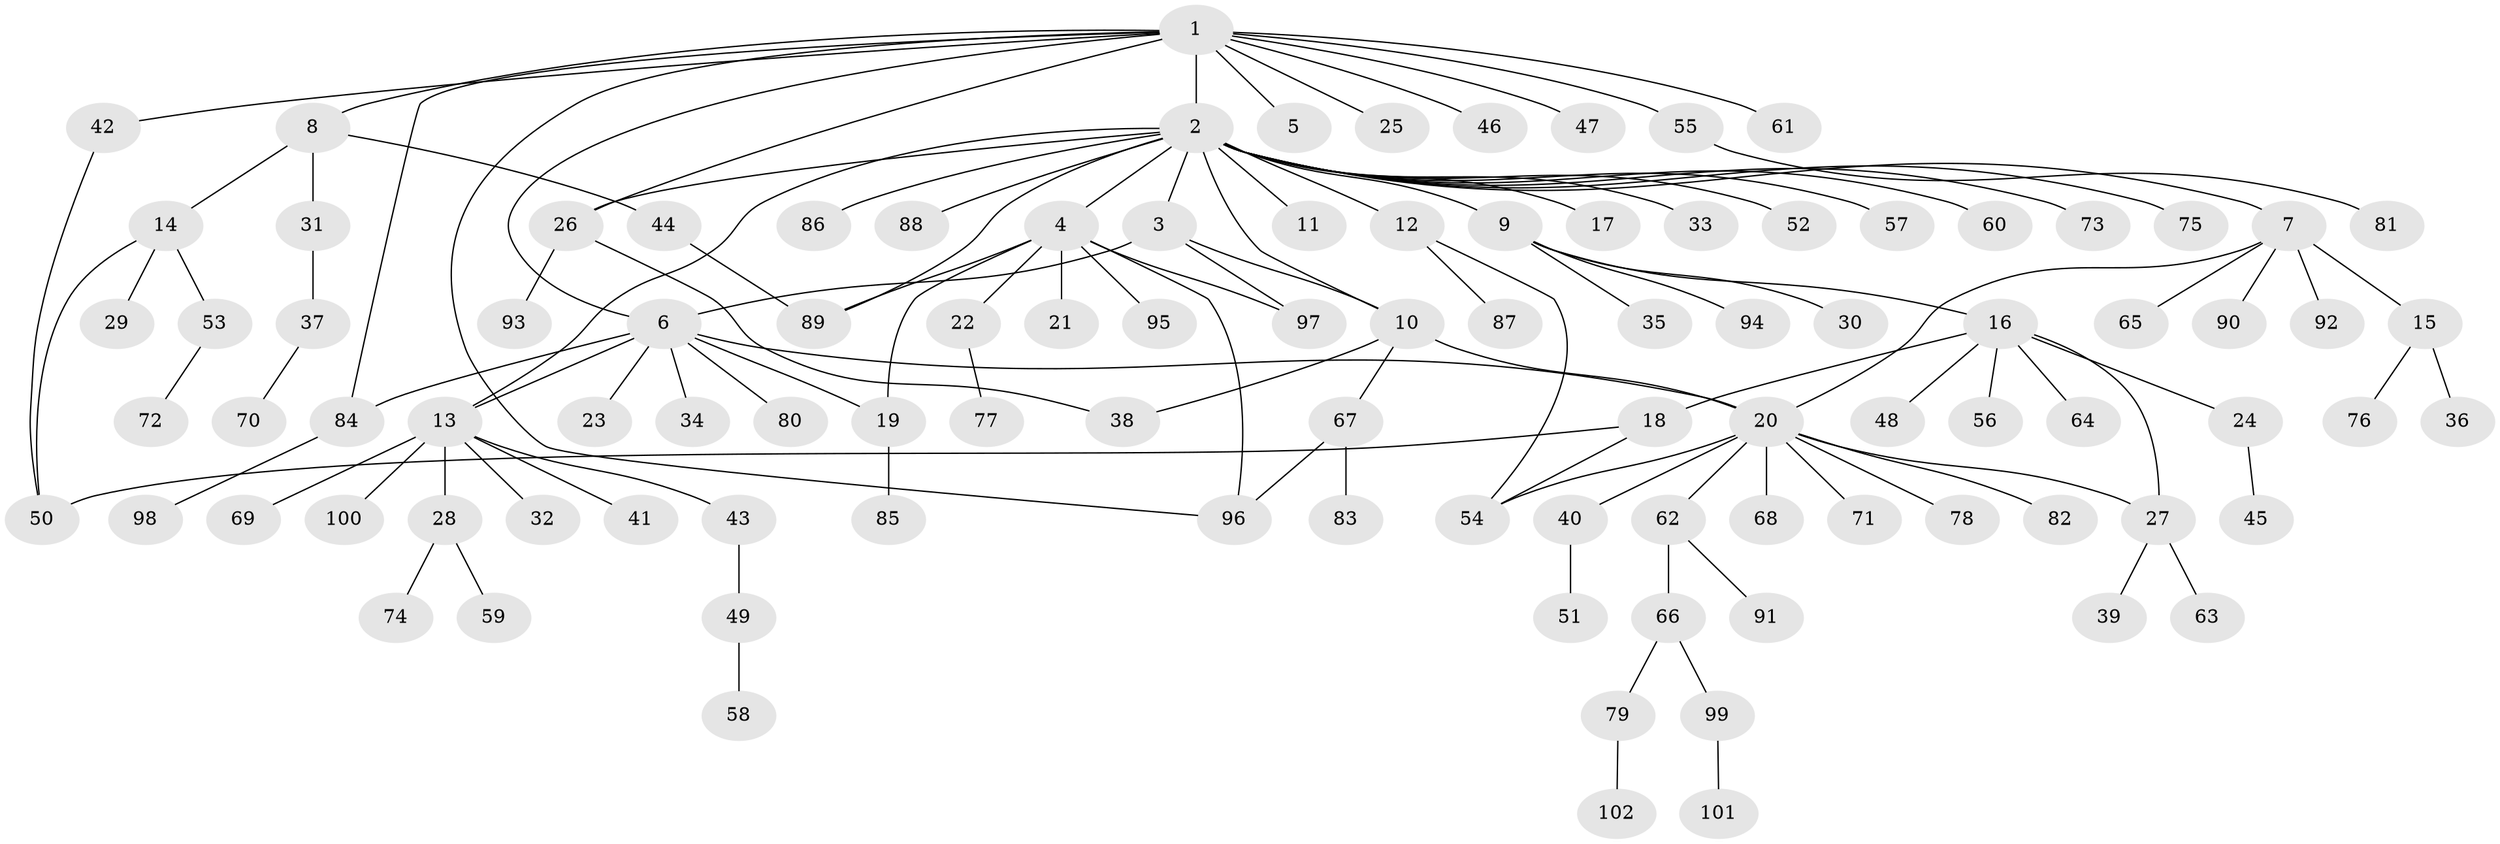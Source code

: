// Generated by graph-tools (version 1.1) at 2025/49/03/09/25 03:49:47]
// undirected, 102 vertices, 120 edges
graph export_dot {
graph [start="1"]
  node [color=gray90,style=filled];
  1;
  2;
  3;
  4;
  5;
  6;
  7;
  8;
  9;
  10;
  11;
  12;
  13;
  14;
  15;
  16;
  17;
  18;
  19;
  20;
  21;
  22;
  23;
  24;
  25;
  26;
  27;
  28;
  29;
  30;
  31;
  32;
  33;
  34;
  35;
  36;
  37;
  38;
  39;
  40;
  41;
  42;
  43;
  44;
  45;
  46;
  47;
  48;
  49;
  50;
  51;
  52;
  53;
  54;
  55;
  56;
  57;
  58;
  59;
  60;
  61;
  62;
  63;
  64;
  65;
  66;
  67;
  68;
  69;
  70;
  71;
  72;
  73;
  74;
  75;
  76;
  77;
  78;
  79;
  80;
  81;
  82;
  83;
  84;
  85;
  86;
  87;
  88;
  89;
  90;
  91;
  92;
  93;
  94;
  95;
  96;
  97;
  98;
  99;
  100;
  101;
  102;
  1 -- 2;
  1 -- 5;
  1 -- 6;
  1 -- 8;
  1 -- 25;
  1 -- 26;
  1 -- 42;
  1 -- 46;
  1 -- 47;
  1 -- 55;
  1 -- 61;
  1 -- 84;
  1 -- 96;
  2 -- 3;
  2 -- 4;
  2 -- 7;
  2 -- 9;
  2 -- 10;
  2 -- 11;
  2 -- 12;
  2 -- 13;
  2 -- 17;
  2 -- 26;
  2 -- 33;
  2 -- 52;
  2 -- 57;
  2 -- 60;
  2 -- 73;
  2 -- 75;
  2 -- 86;
  2 -- 88;
  2 -- 89;
  3 -- 6;
  3 -- 10;
  3 -- 97;
  4 -- 19;
  4 -- 21;
  4 -- 22;
  4 -- 89;
  4 -- 95;
  4 -- 96;
  4 -- 97;
  6 -- 13;
  6 -- 19;
  6 -- 20;
  6 -- 23;
  6 -- 34;
  6 -- 80;
  6 -- 84;
  7 -- 15;
  7 -- 20;
  7 -- 65;
  7 -- 90;
  7 -- 92;
  8 -- 14;
  8 -- 31;
  8 -- 44;
  9 -- 16;
  9 -- 30;
  9 -- 35;
  9 -- 94;
  10 -- 20;
  10 -- 38;
  10 -- 67;
  12 -- 54;
  12 -- 87;
  13 -- 28;
  13 -- 32;
  13 -- 41;
  13 -- 43;
  13 -- 69;
  13 -- 100;
  14 -- 29;
  14 -- 50;
  14 -- 53;
  15 -- 36;
  15 -- 76;
  16 -- 18;
  16 -- 24;
  16 -- 27;
  16 -- 48;
  16 -- 56;
  16 -- 64;
  18 -- 50;
  18 -- 54;
  19 -- 85;
  20 -- 27;
  20 -- 40;
  20 -- 54;
  20 -- 62;
  20 -- 68;
  20 -- 71;
  20 -- 78;
  20 -- 82;
  22 -- 77;
  24 -- 45;
  26 -- 38;
  26 -- 93;
  27 -- 39;
  27 -- 63;
  28 -- 59;
  28 -- 74;
  31 -- 37;
  37 -- 70;
  40 -- 51;
  42 -- 50;
  43 -- 49;
  44 -- 89;
  49 -- 58;
  53 -- 72;
  55 -- 81;
  62 -- 66;
  62 -- 91;
  66 -- 79;
  66 -- 99;
  67 -- 83;
  67 -- 96;
  79 -- 102;
  84 -- 98;
  99 -- 101;
}
